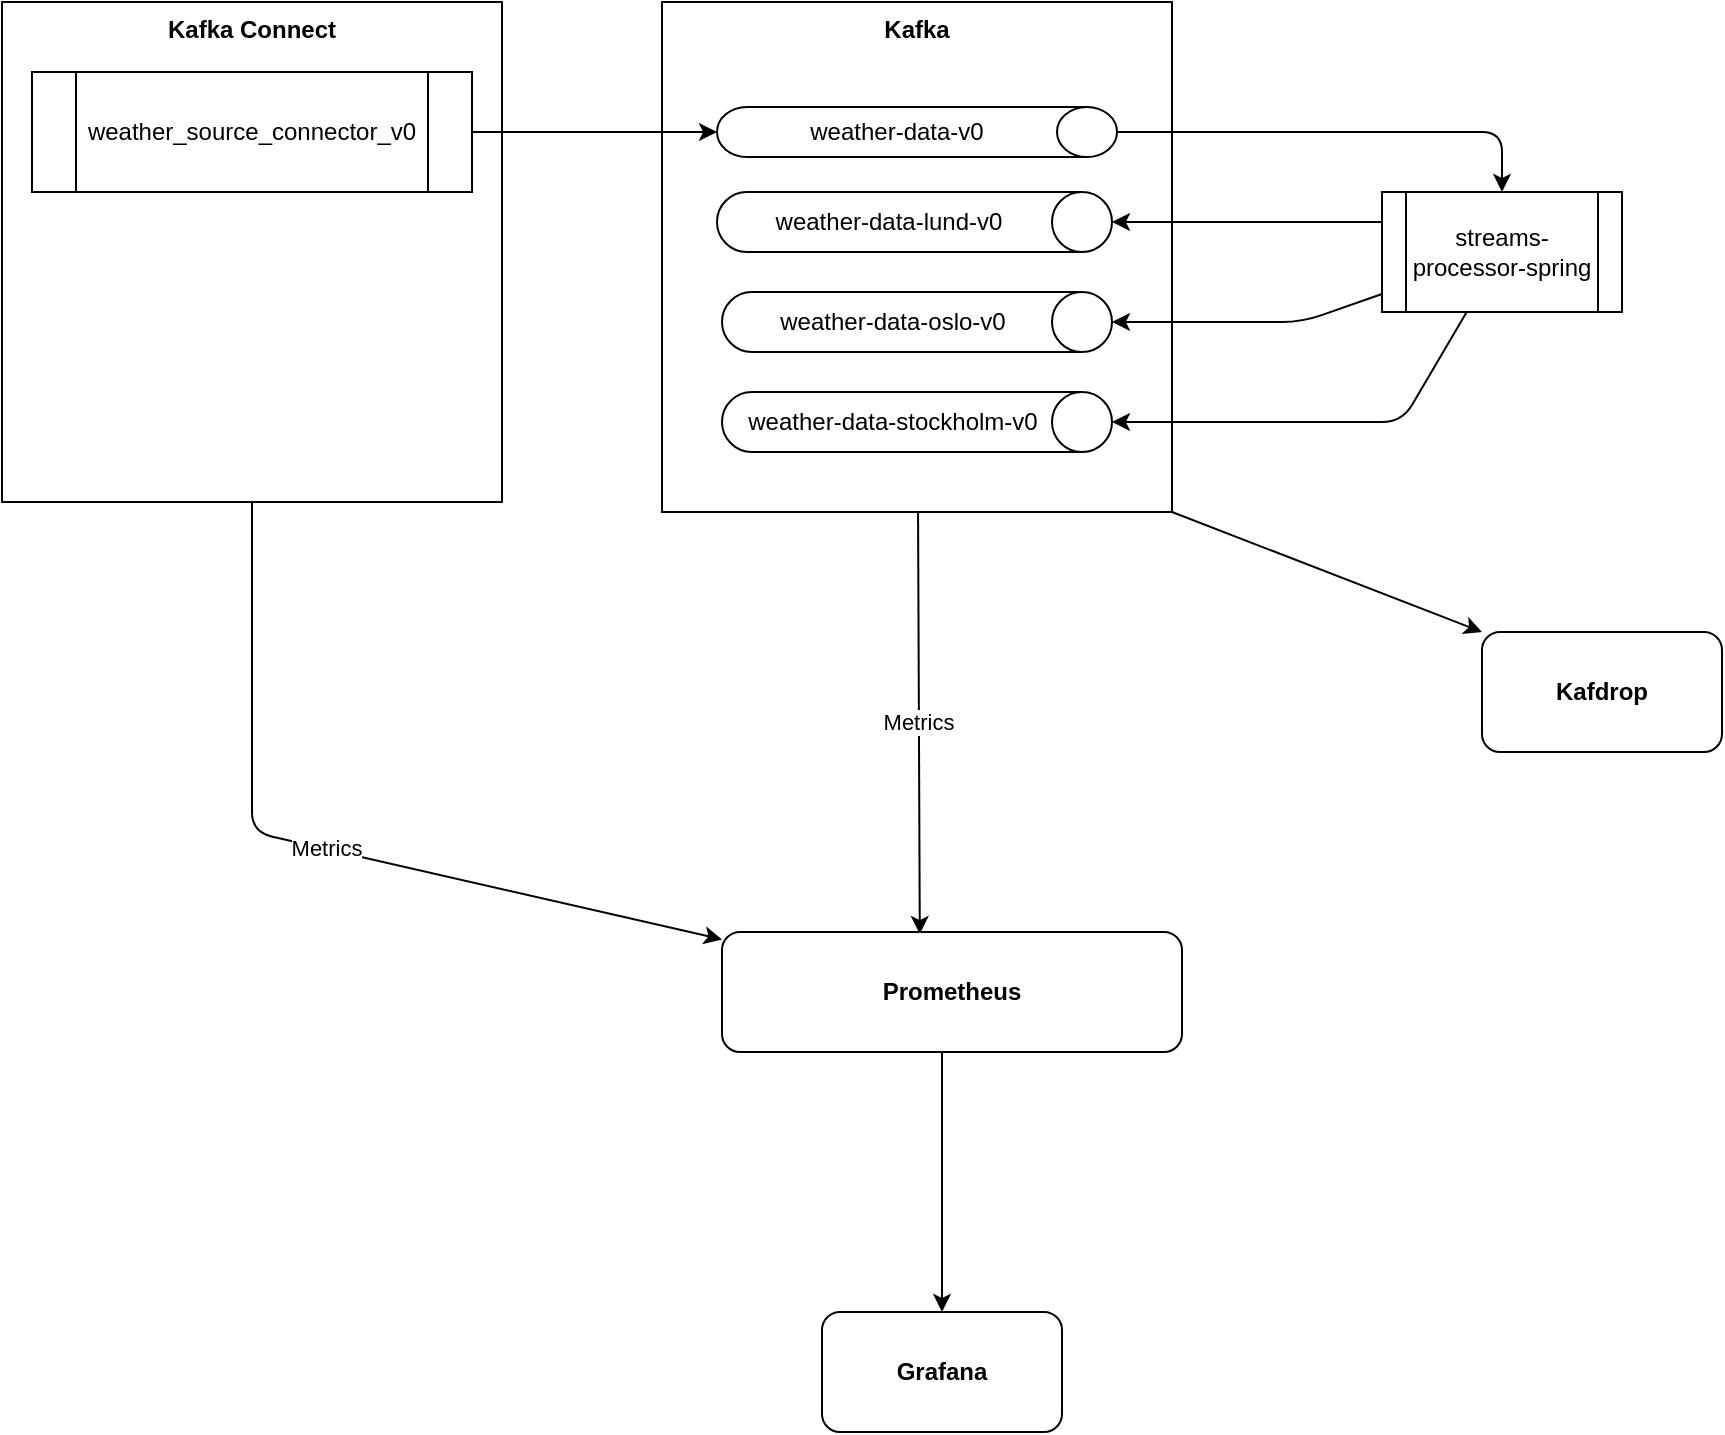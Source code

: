 <mxfile>
    <diagram id="uZu6adcGTBqeOfrIaHb7" name="Page-1">
        <mxGraphModel dx="1046" dy="807" grid="1" gridSize="10" guides="1" tooltips="1" connect="1" arrows="1" fold="1" page="1" pageScale="1" pageWidth="827" pageHeight="1169" math="0" shadow="0">
            <root>
                <mxCell id="0"/>
                <mxCell id="1" parent="0"/>
                <mxCell id="19" value="Metrics" style="edgeStyle=none;html=1;entryX=0.43;entryY=0.017;entryDx=0;entryDy=0;entryPerimeter=0;" edge="1" parent="1" source="2" target="17">
                    <mxGeometry relative="1" as="geometry"/>
                </mxCell>
                <mxCell id="24" style="edgeStyle=none;html=1;entryX=0;entryY=0;entryDx=0;entryDy=0;exitX=1;exitY=1;exitDx=0;exitDy=0;" edge="1" parent="1" source="2" target="22">
                    <mxGeometry relative="1" as="geometry"/>
                </mxCell>
                <mxCell id="2" value="&lt;b&gt;Kafka&lt;/b&gt;" style="whiteSpace=wrap;html=1;aspect=fixed;verticalAlign=top;" vertex="1" parent="1">
                    <mxGeometry x="460" y="325" width="255" height="255" as="geometry"/>
                </mxCell>
                <mxCell id="18" value="Metrics" style="edgeStyle=none;html=1;" edge="1" parent="1" source="4" target="17">
                    <mxGeometry relative="1" as="geometry">
                        <Array as="points">
                            <mxPoint x="255" y="740"/>
                        </Array>
                    </mxGeometry>
                </mxCell>
                <mxCell id="4" value="&lt;b&gt;Kafka Connect&lt;/b&gt;" style="whiteSpace=wrap;html=1;aspect=fixed;verticalAlign=top;" vertex="1" parent="1">
                    <mxGeometry x="130" y="325" width="250" height="250" as="geometry"/>
                </mxCell>
                <mxCell id="8" style="edgeStyle=none;html=1;" edge="1" parent="1" source="5" target="6">
                    <mxGeometry relative="1" as="geometry"/>
                </mxCell>
                <mxCell id="5" value="weather_source_connector_v0" style="shape=process;whiteSpace=wrap;html=1;backgroundOutline=1;" vertex="1" parent="1">
                    <mxGeometry x="145" y="360" width="220" height="60" as="geometry"/>
                </mxCell>
                <mxCell id="10" style="edgeStyle=none;html=1;entryX=0.5;entryY=0;entryDx=0;entryDy=0;" edge="1" parent="1" source="6" target="9">
                    <mxGeometry relative="1" as="geometry">
                        <Array as="points">
                            <mxPoint x="880" y="390"/>
                        </Array>
                    </mxGeometry>
                </mxCell>
                <mxCell id="6" value="weather-data-v0" style="shape=cylinder3;whiteSpace=wrap;html=1;boundedLbl=1;backgroundOutline=1;size=15;direction=south;" vertex="1" parent="1">
                    <mxGeometry x="487.5" y="377.5" width="200" height="25" as="geometry"/>
                </mxCell>
                <mxCell id="14" style="edgeStyle=none;html=1;entryX=0.5;entryY=0;entryDx=0;entryDy=0;entryPerimeter=0;exitX=0;exitY=0.25;exitDx=0;exitDy=0;" edge="1" parent="1" source="9" target="11">
                    <mxGeometry relative="1" as="geometry"/>
                </mxCell>
                <mxCell id="15" style="edgeStyle=none;html=1;entryX=0.5;entryY=0;entryDx=0;entryDy=0;entryPerimeter=0;" edge="1" parent="1" source="9" target="13">
                    <mxGeometry relative="1" as="geometry">
                        <Array as="points">
                            <mxPoint x="780" y="485"/>
                        </Array>
                    </mxGeometry>
                </mxCell>
                <mxCell id="16" style="edgeStyle=none;html=1;entryX=0.5;entryY=0;entryDx=0;entryDy=0;entryPerimeter=0;" edge="1" parent="1" source="9" target="12">
                    <mxGeometry relative="1" as="geometry">
                        <Array as="points">
                            <mxPoint x="830" y="535"/>
                        </Array>
                    </mxGeometry>
                </mxCell>
                <mxCell id="9" value="streams-processor-spring" style="shape=process;whiteSpace=wrap;html=1;backgroundOutline=1;" vertex="1" parent="1">
                    <mxGeometry x="820" y="420" width="120" height="60" as="geometry"/>
                </mxCell>
                <mxCell id="11" value="weather-data-lund-v0" style="shape=cylinder3;whiteSpace=wrap;html=1;boundedLbl=1;backgroundOutline=1;size=15;direction=south;" vertex="1" parent="1">
                    <mxGeometry x="487.5" y="420" width="197.5" height="30" as="geometry"/>
                </mxCell>
                <mxCell id="12" value="weather-data-stockholm-v0" style="shape=cylinder3;whiteSpace=wrap;html=1;boundedLbl=1;backgroundOutline=1;size=15;direction=south;" vertex="1" parent="1">
                    <mxGeometry x="490" y="520" width="195" height="30" as="geometry"/>
                </mxCell>
                <mxCell id="13" value="weather-data-oslo-v0" style="shape=cylinder3;whiteSpace=wrap;html=1;boundedLbl=1;backgroundOutline=1;size=15;direction=south;" vertex="1" parent="1">
                    <mxGeometry x="490" y="470" width="195" height="30" as="geometry"/>
                </mxCell>
                <mxCell id="21" style="edgeStyle=none;html=1;entryX=0.5;entryY=0;entryDx=0;entryDy=0;" edge="1" parent="1" target="20">
                    <mxGeometry relative="1" as="geometry">
                        <mxPoint x="600" y="850" as="sourcePoint"/>
                    </mxGeometry>
                </mxCell>
                <mxCell id="17" value="&lt;b&gt;Prometheus&lt;/b&gt;" style="rounded=1;whiteSpace=wrap;html=1;" vertex="1" parent="1">
                    <mxGeometry x="490" y="790" width="230" height="60" as="geometry"/>
                </mxCell>
                <mxCell id="20" value="&lt;b&gt;Grafana&lt;/b&gt;" style="rounded=1;whiteSpace=wrap;html=1;" vertex="1" parent="1">
                    <mxGeometry x="540" y="980" width="120" height="60" as="geometry"/>
                </mxCell>
                <mxCell id="22" value="&lt;b&gt;Kafdrop&lt;/b&gt;" style="rounded=1;whiteSpace=wrap;html=1;" vertex="1" parent="1">
                    <mxGeometry x="870" y="640" width="120" height="60" as="geometry"/>
                </mxCell>
            </root>
        </mxGraphModel>
    </diagram>
</mxfile>